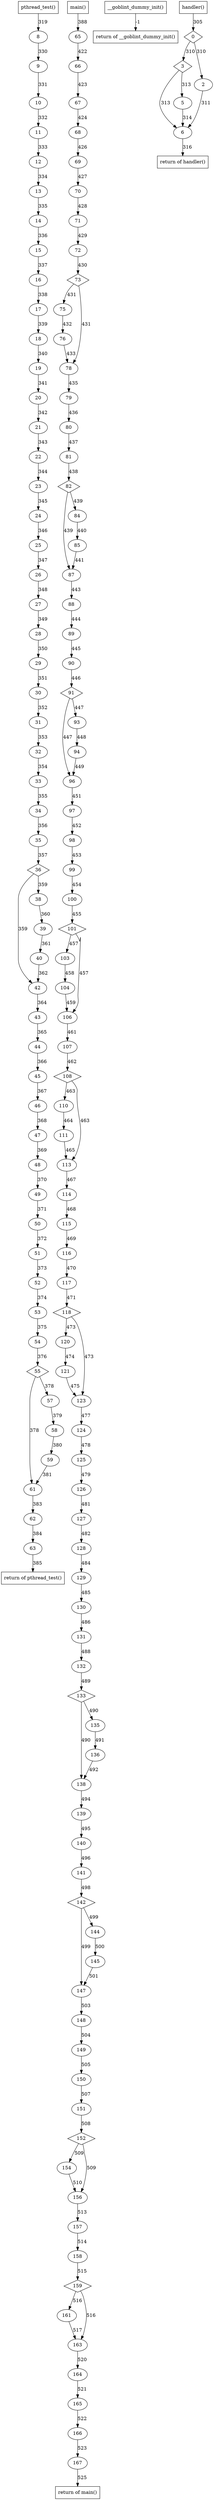 digraph cfg {
	node [];
	27 -> 28 [label = "349"] ;
	25 -> 26 [label = "347"] ;
	138 -> 139 [label = "494"] ;
	85 -> 87 [label = "441"] ;
	82 -> 87 [label = "439"] ;
	22 -> 23 [label = "344"] ;
	84 -> 85 [label = "440"] ;
	96 -> 97 [label = "451"] ;
	fun459 -> 8 [label = "319"] ;
	100 -> 101 [label = "455"] ;
	28 -> 29 [label = "350"] ;
	fun3 -> ret3 [label = "-1"] ;
	101 -> 103 [label = "457"] ;
	94 -> 96 [label = "449"] ;
	91 -> 96 [label = "447"] ;
	49 -> 50 [label = "371"] ;
	73 -> 75 [label = "431"] ;
	45 -> 46 [label = "367"] ;
	62 -> 63 [label = "384"] ;
	39 -> 40 [label = "361"] ;
	18 -> 19 [label = "340"] ;
	127 -> 128 [label = "482"] ;
	13 -> 14 [label = "335"] ;
	6 -> ret452 [label = "316"] ;
	47 -> 48 [label = "369"] ;
	159 -> 161 [label = "516"] ;
	71 -> 72 [label = "429"] ;
	30 -> 31 [label = "352"] ;
	128 -> 129 [label = "484"] ;
	3 -> 5 [label = "313"] ;
	118 -> 120 [label = "473"] ;
	93 -> 94 [label = "448"] ;
	89 -> 90 [label = "445"] ;
	103 -> 104 [label = "458"] ;
	65 -> 66 [label = "422"] ;
	130 -> 131 [label = "486"] ;
	104 -> 106 [label = "459"] ;
	101 -> 106 [label = "457"] ;
	166 -> 167 [label = "523"] ;
	0 -> 2 [label = "310"] ;
	54 -> 55 [label = "376"] ;
	23 -> 24 [label = "345"] ;
	53 -> 54 [label = "375"] ;
	44 -> 45 [label = "366"] ;
	80 -> 81 [label = "437"] ;
	132 -> 133 [label = "489"] ;
	106 -> 107 [label = "461"] ;
	26 -> 27 [label = "348"] ;
	158 -> 159 [label = "515"] ;
	17 -> 18 [label = "339"] ;
	123 -> 124 [label = "477"] ;
	51 -> 52 [label = "373"] ;
	157 -> 158 [label = "514"] ;
	139 -> 140 [label = "495"] ;
	115 -> 116 [label = "469"] ;
	61 -> 62 [label = "383"] ;
	10 -> 11 [label = "332"] ;
	141 -> 142 [label = "498"] ;
	110 -> 111 [label = "464"] ;
	133 -> 135 [label = "490"] ;
	120 -> 121 [label = "474"] ;
	52 -> 53 [label = "374"] ;
	50 -> 51 [label = "372"] ;
	131 -> 132 [label = "488"] ;
	69 -> 70 [label = "427"] ;
	11 -> 12 [label = "333"] ;
	145 -> 147 [label = "501"] ;
	142 -> 147 [label = "499"] ;
	88 -> 89 [label = "444"] ;
	164 -> 165 [label = "521"] ;
	8 -> 9 [label = "330"] ;
	fun452 -> 0 [label = "305"] ;
	111 -> 113 [label = "465"] ;
	108 -> 113 [label = "463"] ;
	79 -> 80 [label = "436"] ;
	75 -> 76 [label = "432"] ;
	32 -> 33 [label = "354"] ;
	72 -> 73 [label = "430"] ;
	154 -> 156 [label = "510"] ;
	152 -> 156 [label = "509"] ;
	167 -> ret469 [label = "525"] ;
	107 -> 108 [label = "462"] ;
	66 -> 67 [label = "423"] ;
	148 -> 149 [label = "504"] ;
	117 -> 118 [label = "471"] ;
	63 -> ret459 [label = "385"] ;
	46 -> 47 [label = "368"] ;
	0 -> 3 [label = "310"] ;
	150 -> 151 [label = "507"] ;
	67 -> 68 [label = "424"] ;
	58 -> 59 [label = "380"] ;
	40 -> 42 [label = "362"] ;
	36 -> 42 [label = "359"] ;
	12 -> 13 [label = "334"] ;
	136 -> 138 [label = "492"] ;
	133 -> 138 [label = "490"] ;
	21 -> 22 [label = "343"] ;
	147 -> 148 [label = "503"] ;
	99 -> 100 [label = "454"] ;
	34 -> 35 [label = "356"] ;
	38 -> 39 [label = "360"] ;
	33 -> 34 [label = "355"] ;
	68 -> 69 [label = "426"] ;
	24 -> 25 [label = "346"] ;
	20 -> 21 [label = "342"] ;
	144 -> 145 [label = "500"] ;
	36 -> 38 [label = "359"] ;
	126 -> 127 [label = "481"] ;
	98 -> 99 [label = "453"] ;
	90 -> 91 [label = "446"] ;
	78 -> 79 [label = "435"] ;
	15 -> 16 [label = "337"] ;
	152 -> 154 [label = "509"] ;
	149 -> 150 [label = "505"] ;
	114 -> 115 [label = "468"] ;
	70 -> 71 [label = "428"] ;
	14 -> 15 [label = "336"] ;
	9 -> 10 [label = "331"] ;
	163 -> 164 [label = "520"] ;
	113 -> 114 [label = "467"] ;
	16 -> 17 [label = "338"] ;
	82 -> 84 [label = "439"] ;
	156 -> 157 [label = "513"] ;
	125 -> 126 [label = "479"] ;
	55 -> 57 [label = "378"] ;
	42 -> 43 [label = "364"] ;
	140 -> 141 [label = "496"] ;
	121 -> 123 [label = "475"] ;
	118 -> 123 [label = "473"] ;
	165 -> 166 [label = "522"] ;
	151 -> 152 [label = "508"] ;
	124 -> 125 [label = "478"] ;
	116 -> 117 [label = "470"] ;
	43 -> 44 [label = "365"] ;
	31 -> 32 [label = "353"] ;
	87 -> 88 [label = "443"] ;
	161 -> 163 [label = "517"] ;
	159 -> 163 [label = "516"] ;
	129 -> 130 [label = "485"] ;
	fun469 -> 65 [label = "388"] ;
	29 -> 30 [label = "351"] ;
	57 -> 58 [label = "379"] ;
	19 -> 20 [label = "341"] ;
	35 -> 36 [label = "357"] ;
	135 -> 136 [label = "491"] ;
	59 -> 61 [label = "381"] ;
	55 -> 61 [label = "378"] ;
	108 -> 110 [label = "463"] ;
	97 -> 98 [label = "452"] ;
	142 -> 144 [label = "499"] ;
	91 -> 93 [label = "447"] ;
	81 -> 82 [label = "438"] ;
	76 -> 78 [label = "433"] ;
	73 -> 78 [label = "431"] ;
	48 -> 49 [label = "370"] ;
	5 -> 6 [label = "314"] ;
	3 -> 6 [label = "313"] ;
	2 -> 6 [label = "311"] ;
	26 [];
	28 [];
	23 [];
	87 [];
	139 [];
	85 [];
	97 [];
	8 [];
	ret3 [label="return of __goblint_dummy_init()",shape=box];
	29 [];
	101 [shape=diamond];
	103 [];
	96 [];
	50 [];
	46 [];
	75 [];
	19 [];
	40 [];
	63 [];
	128 [];
	ret452 [label="return of handler()",shape=box];
	14 [];
	48 [];
	72 [];
	161 [];
	31 [];
	5 [];
	129 [];
	120 [];
	94 [];
	90 [];
	66 [];
	104 [];
	106 [];
	131 [];
	2 [];
	167 [];
	24 [];
	55 [shape=diamond];
	54 [];
	45 [];
	81 [];
	fun459 [label="pthread_test()",shape=box];
	107 [];
	133 [shape=diamond];
	27 [];
	159 [shape=diamond];
	18 [];
	52 [];
	124 [];
	116 [];
	140 [];
	158 [];
	62 [];
	11 [];
	111 [];
	142 [shape=diamond];
	121 [];
	135 [];
	51 [];
	53 [];
	12 [];
	70 [];
	132 [];
	147 [];
	89 [];
	165 [];
	fun469 [label="main()",shape=box];
	9 [];
	0 [shape=diamond];
	33 [];
	76 [];
	113 [];
	80 [];
	73 [shape=diamond];
	156 [];
	ret469 [label="return of main()",shape=box];
	67 [];
	108 [shape=diamond];
	149 [];
	118 [shape=diamond];
	ret459 [label="return of pthread_test()",shape=box];
	3 [shape=diamond];
	47 [];
	151 [];
	42 [];
	59 [];
	68 [];
	13 [];
	138 [];
	22 [];
	35 [];
	148 [];
	100 [];
	34 [];
	39 [];
	21 [];
	69 [];
	25 [];
	38 [];
	145 [];
	99 [];
	79 [];
	127 [];
	91 [shape=diamond];
	16 [];
	150 [];
	154 [];
	115 [];
	15 [];
	10 [];
	71 [];
	114 [];
	164 [];
	17 [];
	fun3 [label="__goblint_dummy_init()",shape=box];
	84 [];
	126 [];
	157 [];
	43 [];
	57 [];
	141 [];
	123 [];
	125 [];
	152 [shape=diamond];
	166 [];
	117 [];
	44 [];
	32 [];
	88 [];
	163 [];
	130 [];
	65 [];
	30 [];
	20 [];
	58 [];
	36 [shape=diamond];
	136 [];
	61 [];
	110 [];
	98 [];
	144 [];
	fun452 [label="handler()",shape=box];
	93 [];
	82 [shape=diamond];
	78 [];
	49 [];
	6 [];
}
